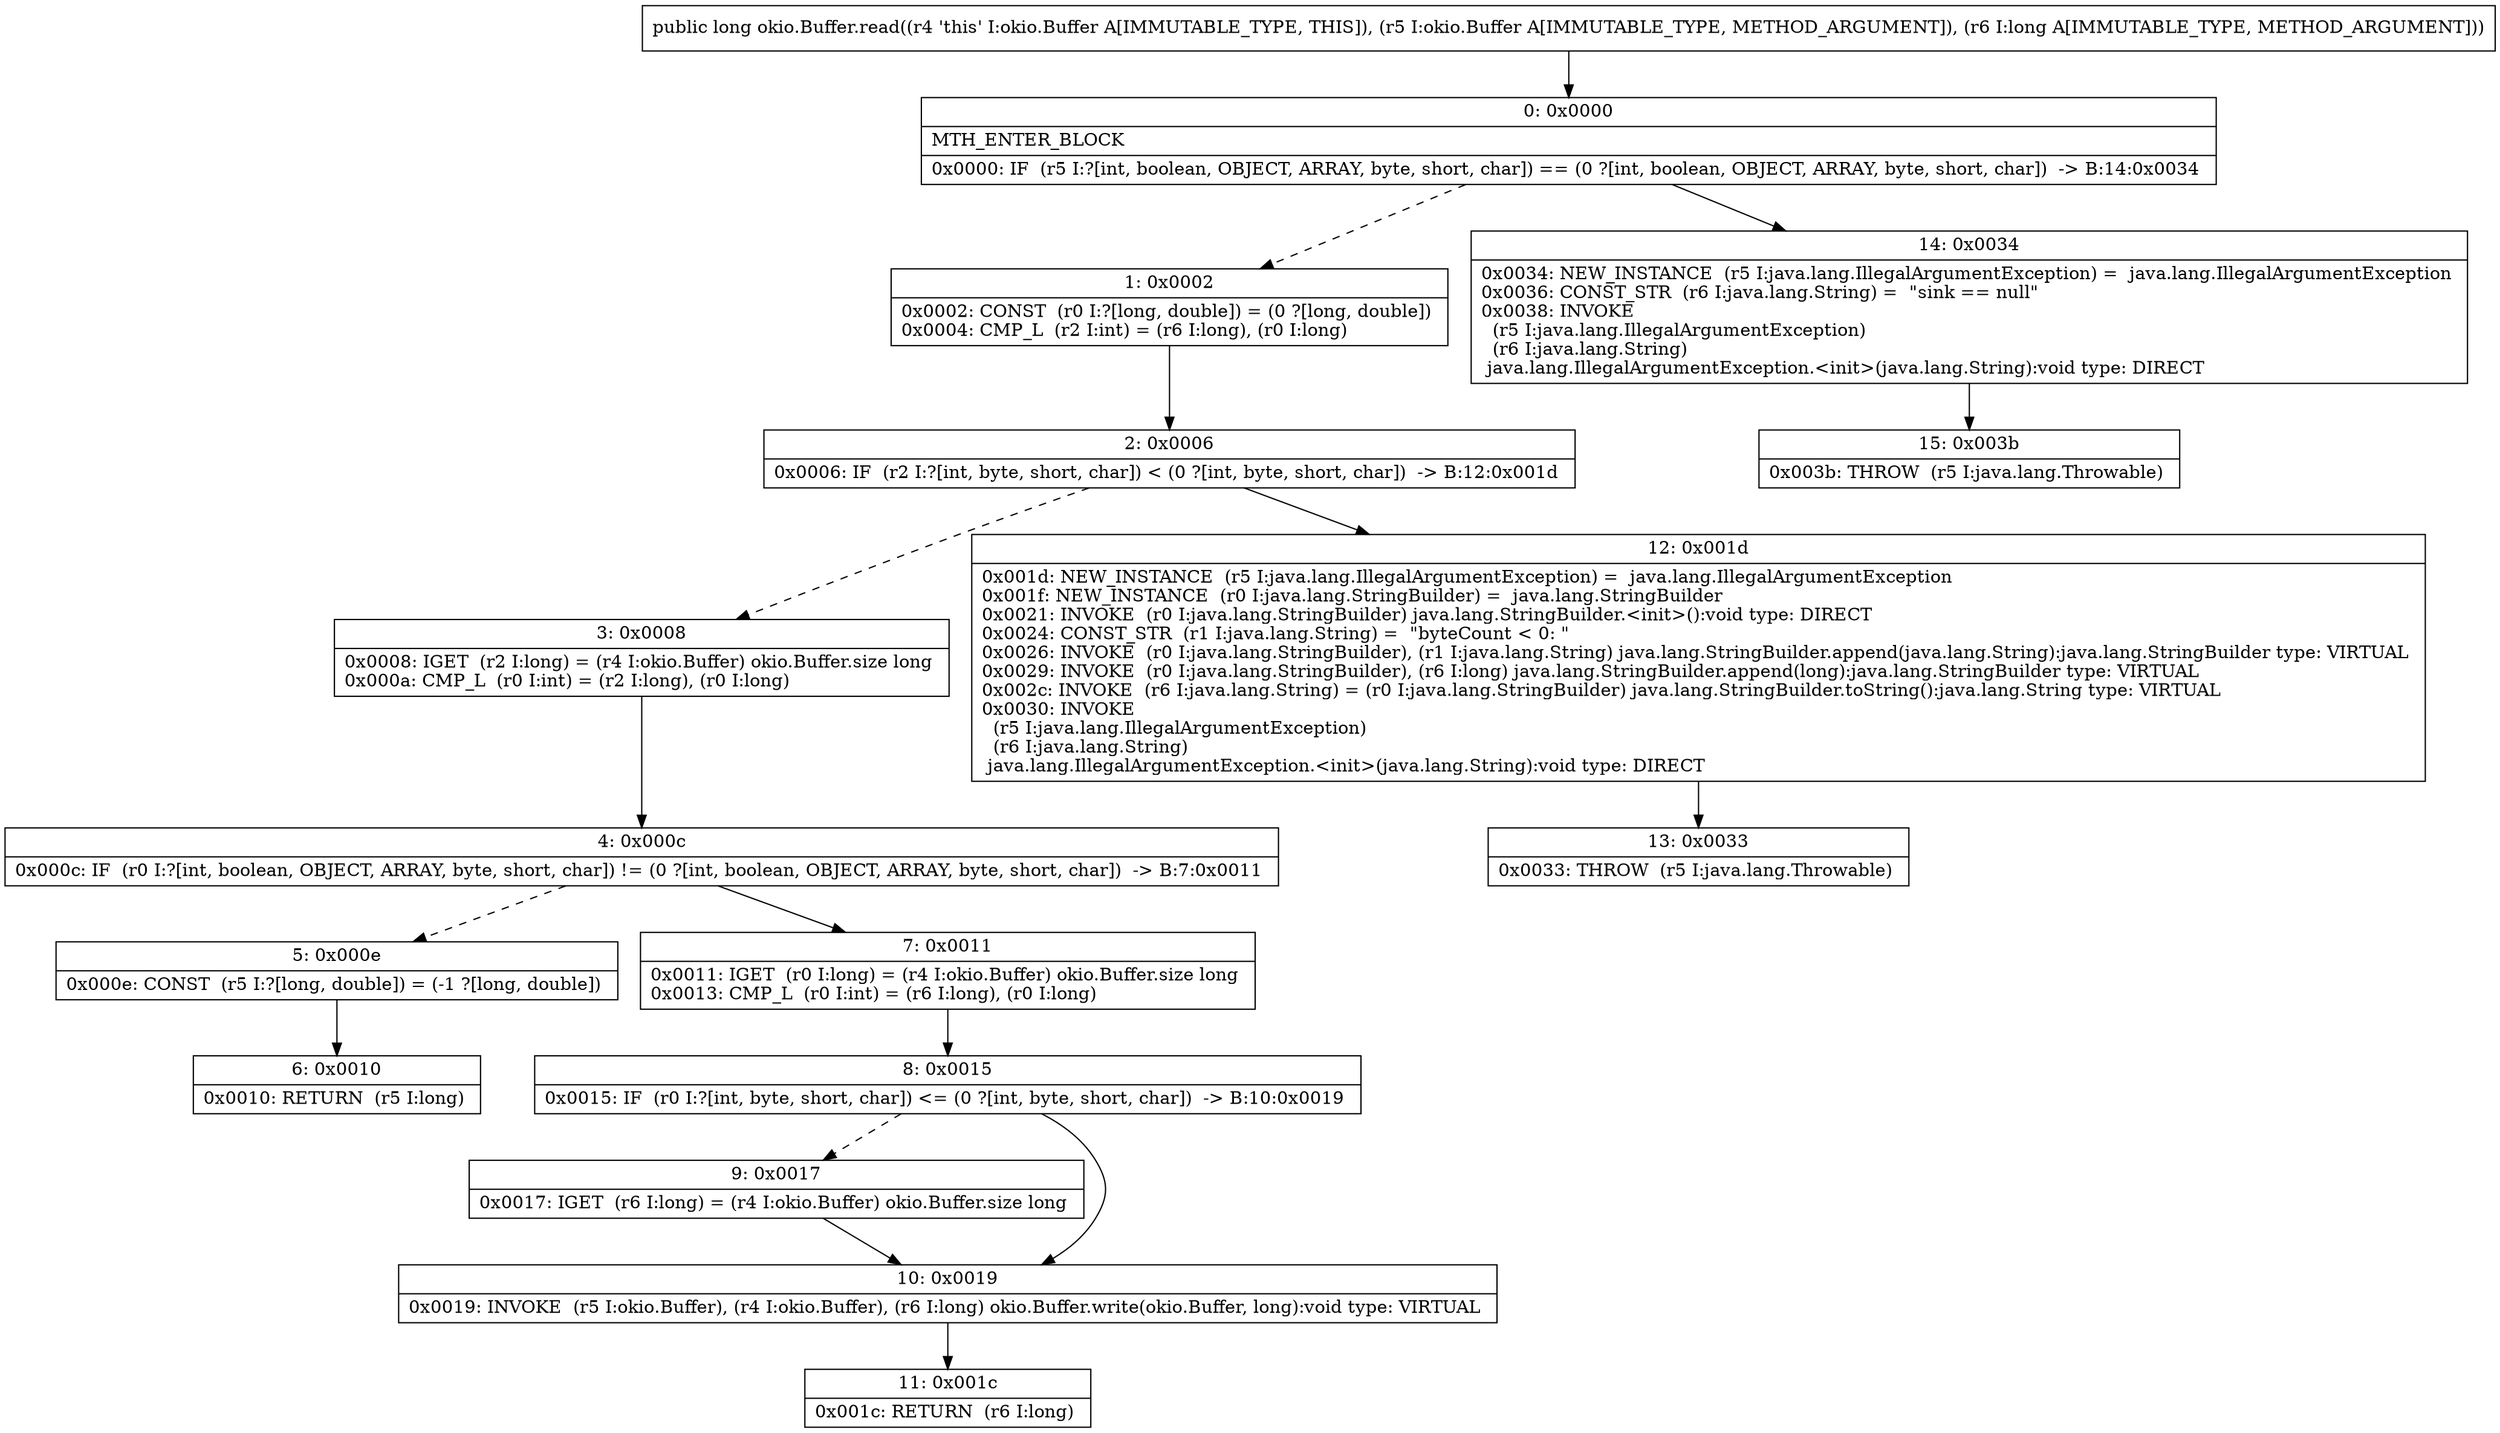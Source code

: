 digraph "CFG forokio.Buffer.read(Lokio\/Buffer;J)J" {
Node_0 [shape=record,label="{0\:\ 0x0000|MTH_ENTER_BLOCK\l|0x0000: IF  (r5 I:?[int, boolean, OBJECT, ARRAY, byte, short, char]) == (0 ?[int, boolean, OBJECT, ARRAY, byte, short, char])  \-\> B:14:0x0034 \l}"];
Node_1 [shape=record,label="{1\:\ 0x0002|0x0002: CONST  (r0 I:?[long, double]) = (0 ?[long, double]) \l0x0004: CMP_L  (r2 I:int) = (r6 I:long), (r0 I:long) \l}"];
Node_2 [shape=record,label="{2\:\ 0x0006|0x0006: IF  (r2 I:?[int, byte, short, char]) \< (0 ?[int, byte, short, char])  \-\> B:12:0x001d \l}"];
Node_3 [shape=record,label="{3\:\ 0x0008|0x0008: IGET  (r2 I:long) = (r4 I:okio.Buffer) okio.Buffer.size long \l0x000a: CMP_L  (r0 I:int) = (r2 I:long), (r0 I:long) \l}"];
Node_4 [shape=record,label="{4\:\ 0x000c|0x000c: IF  (r0 I:?[int, boolean, OBJECT, ARRAY, byte, short, char]) != (0 ?[int, boolean, OBJECT, ARRAY, byte, short, char])  \-\> B:7:0x0011 \l}"];
Node_5 [shape=record,label="{5\:\ 0x000e|0x000e: CONST  (r5 I:?[long, double]) = (\-1 ?[long, double]) \l}"];
Node_6 [shape=record,label="{6\:\ 0x0010|0x0010: RETURN  (r5 I:long) \l}"];
Node_7 [shape=record,label="{7\:\ 0x0011|0x0011: IGET  (r0 I:long) = (r4 I:okio.Buffer) okio.Buffer.size long \l0x0013: CMP_L  (r0 I:int) = (r6 I:long), (r0 I:long) \l}"];
Node_8 [shape=record,label="{8\:\ 0x0015|0x0015: IF  (r0 I:?[int, byte, short, char]) \<= (0 ?[int, byte, short, char])  \-\> B:10:0x0019 \l}"];
Node_9 [shape=record,label="{9\:\ 0x0017|0x0017: IGET  (r6 I:long) = (r4 I:okio.Buffer) okio.Buffer.size long \l}"];
Node_10 [shape=record,label="{10\:\ 0x0019|0x0019: INVOKE  (r5 I:okio.Buffer), (r4 I:okio.Buffer), (r6 I:long) okio.Buffer.write(okio.Buffer, long):void type: VIRTUAL \l}"];
Node_11 [shape=record,label="{11\:\ 0x001c|0x001c: RETURN  (r6 I:long) \l}"];
Node_12 [shape=record,label="{12\:\ 0x001d|0x001d: NEW_INSTANCE  (r5 I:java.lang.IllegalArgumentException) =  java.lang.IllegalArgumentException \l0x001f: NEW_INSTANCE  (r0 I:java.lang.StringBuilder) =  java.lang.StringBuilder \l0x0021: INVOKE  (r0 I:java.lang.StringBuilder) java.lang.StringBuilder.\<init\>():void type: DIRECT \l0x0024: CONST_STR  (r1 I:java.lang.String) =  \"byteCount \< 0: \" \l0x0026: INVOKE  (r0 I:java.lang.StringBuilder), (r1 I:java.lang.String) java.lang.StringBuilder.append(java.lang.String):java.lang.StringBuilder type: VIRTUAL \l0x0029: INVOKE  (r0 I:java.lang.StringBuilder), (r6 I:long) java.lang.StringBuilder.append(long):java.lang.StringBuilder type: VIRTUAL \l0x002c: INVOKE  (r6 I:java.lang.String) = (r0 I:java.lang.StringBuilder) java.lang.StringBuilder.toString():java.lang.String type: VIRTUAL \l0x0030: INVOKE  \l  (r5 I:java.lang.IllegalArgumentException)\l  (r6 I:java.lang.String)\l java.lang.IllegalArgumentException.\<init\>(java.lang.String):void type: DIRECT \l}"];
Node_13 [shape=record,label="{13\:\ 0x0033|0x0033: THROW  (r5 I:java.lang.Throwable) \l}"];
Node_14 [shape=record,label="{14\:\ 0x0034|0x0034: NEW_INSTANCE  (r5 I:java.lang.IllegalArgumentException) =  java.lang.IllegalArgumentException \l0x0036: CONST_STR  (r6 I:java.lang.String) =  \"sink == null\" \l0x0038: INVOKE  \l  (r5 I:java.lang.IllegalArgumentException)\l  (r6 I:java.lang.String)\l java.lang.IllegalArgumentException.\<init\>(java.lang.String):void type: DIRECT \l}"];
Node_15 [shape=record,label="{15\:\ 0x003b|0x003b: THROW  (r5 I:java.lang.Throwable) \l}"];
MethodNode[shape=record,label="{public long okio.Buffer.read((r4 'this' I:okio.Buffer A[IMMUTABLE_TYPE, THIS]), (r5 I:okio.Buffer A[IMMUTABLE_TYPE, METHOD_ARGUMENT]), (r6 I:long A[IMMUTABLE_TYPE, METHOD_ARGUMENT])) }"];
MethodNode -> Node_0;
Node_0 -> Node_1[style=dashed];
Node_0 -> Node_14;
Node_1 -> Node_2;
Node_2 -> Node_3[style=dashed];
Node_2 -> Node_12;
Node_3 -> Node_4;
Node_4 -> Node_5[style=dashed];
Node_4 -> Node_7;
Node_5 -> Node_6;
Node_7 -> Node_8;
Node_8 -> Node_9[style=dashed];
Node_8 -> Node_10;
Node_9 -> Node_10;
Node_10 -> Node_11;
Node_12 -> Node_13;
Node_14 -> Node_15;
}

